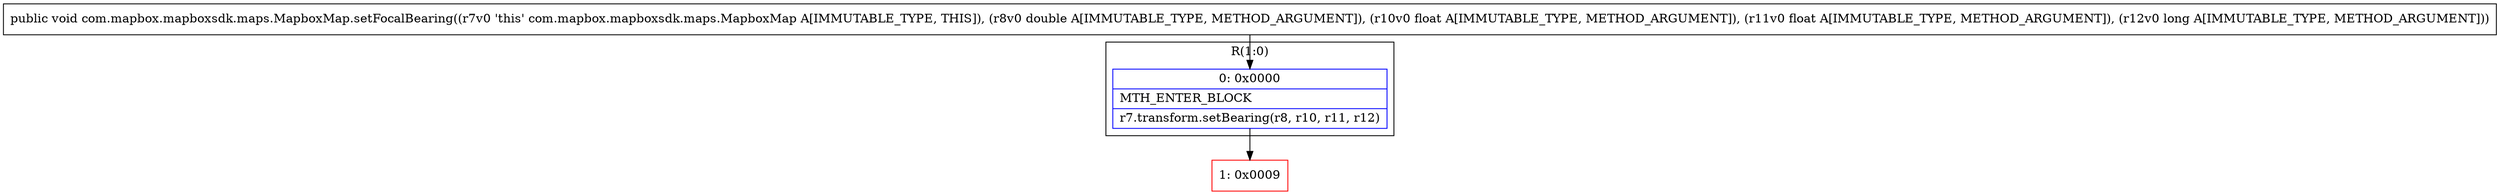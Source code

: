 digraph "CFG forcom.mapbox.mapboxsdk.maps.MapboxMap.setFocalBearing(DFFJ)V" {
subgraph cluster_Region_1526644726 {
label = "R(1:0)";
node [shape=record,color=blue];
Node_0 [shape=record,label="{0\:\ 0x0000|MTH_ENTER_BLOCK\l|r7.transform.setBearing(r8, r10, r11, r12)\l}"];
}
Node_1 [shape=record,color=red,label="{1\:\ 0x0009}"];
MethodNode[shape=record,label="{public void com.mapbox.mapboxsdk.maps.MapboxMap.setFocalBearing((r7v0 'this' com.mapbox.mapboxsdk.maps.MapboxMap A[IMMUTABLE_TYPE, THIS]), (r8v0 double A[IMMUTABLE_TYPE, METHOD_ARGUMENT]), (r10v0 float A[IMMUTABLE_TYPE, METHOD_ARGUMENT]), (r11v0 float A[IMMUTABLE_TYPE, METHOD_ARGUMENT]), (r12v0 long A[IMMUTABLE_TYPE, METHOD_ARGUMENT])) }"];
MethodNode -> Node_0;
Node_0 -> Node_1;
}


